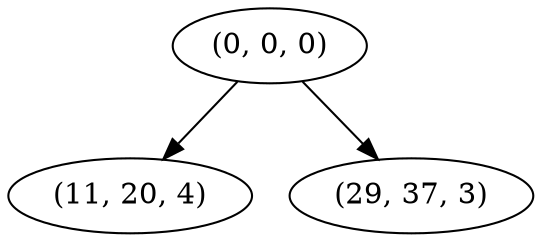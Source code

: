 digraph tree {
    "(0, 0, 0)";
    "(11, 20, 4)";
    "(29, 37, 3)";
    "(0, 0, 0)" -> "(11, 20, 4)";
    "(0, 0, 0)" -> "(29, 37, 3)";
}
